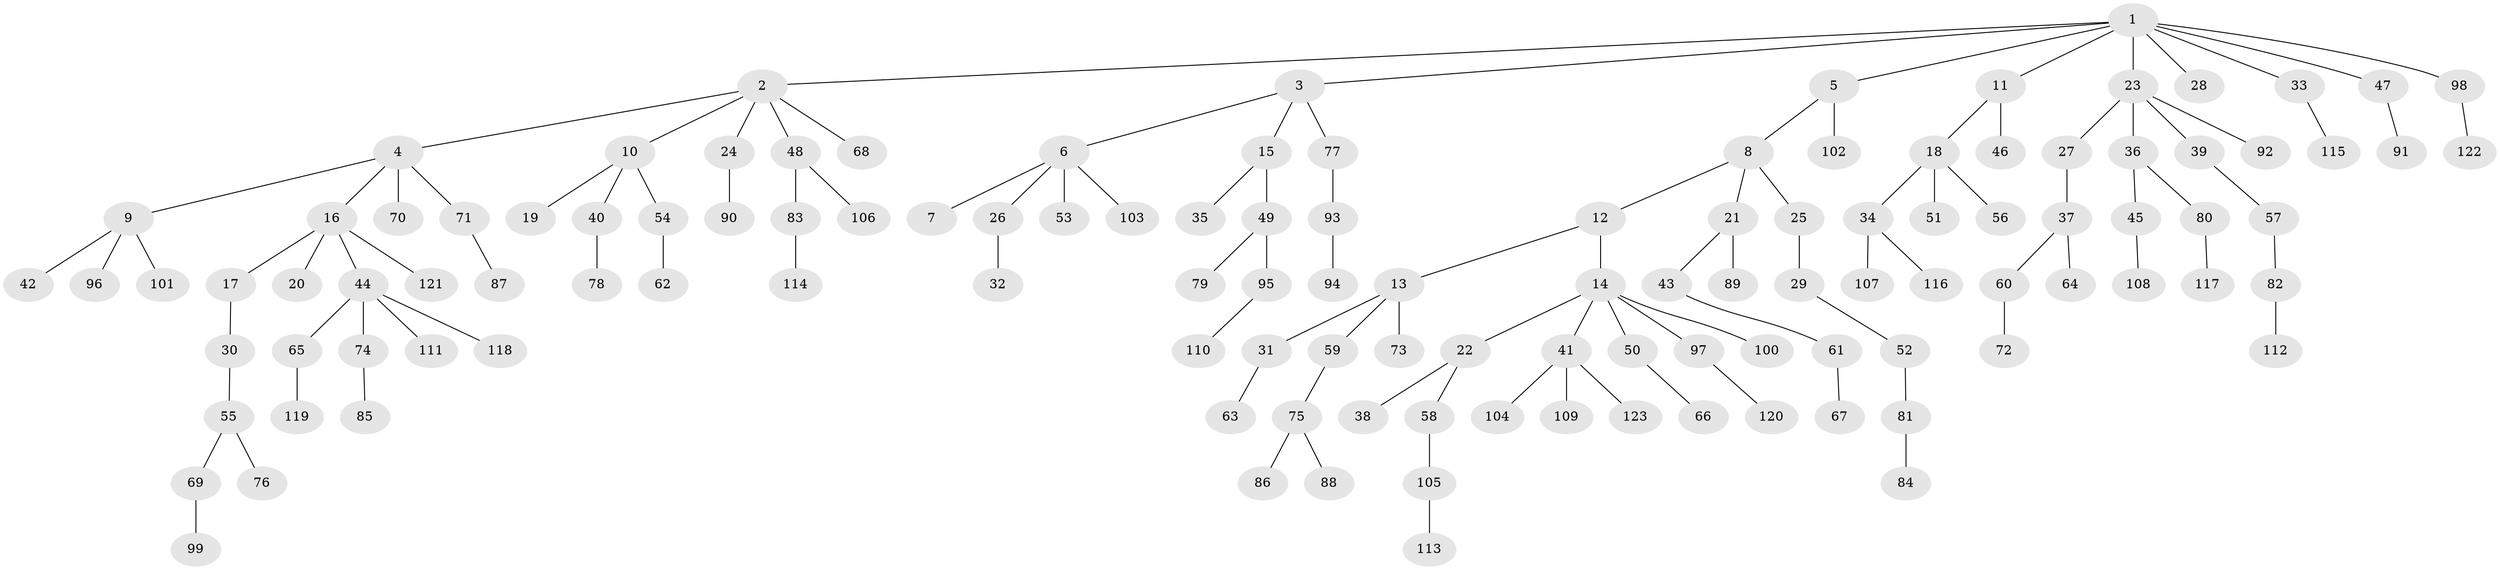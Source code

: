 // Generated by graph-tools (version 1.1) at 2025/11/02/27/25 16:11:25]
// undirected, 123 vertices, 122 edges
graph export_dot {
graph [start="1"]
  node [color=gray90,style=filled];
  1;
  2;
  3;
  4;
  5;
  6;
  7;
  8;
  9;
  10;
  11;
  12;
  13;
  14;
  15;
  16;
  17;
  18;
  19;
  20;
  21;
  22;
  23;
  24;
  25;
  26;
  27;
  28;
  29;
  30;
  31;
  32;
  33;
  34;
  35;
  36;
  37;
  38;
  39;
  40;
  41;
  42;
  43;
  44;
  45;
  46;
  47;
  48;
  49;
  50;
  51;
  52;
  53;
  54;
  55;
  56;
  57;
  58;
  59;
  60;
  61;
  62;
  63;
  64;
  65;
  66;
  67;
  68;
  69;
  70;
  71;
  72;
  73;
  74;
  75;
  76;
  77;
  78;
  79;
  80;
  81;
  82;
  83;
  84;
  85;
  86;
  87;
  88;
  89;
  90;
  91;
  92;
  93;
  94;
  95;
  96;
  97;
  98;
  99;
  100;
  101;
  102;
  103;
  104;
  105;
  106;
  107;
  108;
  109;
  110;
  111;
  112;
  113;
  114;
  115;
  116;
  117;
  118;
  119;
  120;
  121;
  122;
  123;
  1 -- 2;
  1 -- 3;
  1 -- 5;
  1 -- 11;
  1 -- 23;
  1 -- 28;
  1 -- 33;
  1 -- 47;
  1 -- 98;
  2 -- 4;
  2 -- 10;
  2 -- 24;
  2 -- 48;
  2 -- 68;
  3 -- 6;
  3 -- 15;
  3 -- 77;
  4 -- 9;
  4 -- 16;
  4 -- 70;
  4 -- 71;
  5 -- 8;
  5 -- 102;
  6 -- 7;
  6 -- 26;
  6 -- 53;
  6 -- 103;
  8 -- 12;
  8 -- 21;
  8 -- 25;
  9 -- 42;
  9 -- 96;
  9 -- 101;
  10 -- 19;
  10 -- 40;
  10 -- 54;
  11 -- 18;
  11 -- 46;
  12 -- 13;
  12 -- 14;
  13 -- 31;
  13 -- 59;
  13 -- 73;
  14 -- 22;
  14 -- 41;
  14 -- 50;
  14 -- 97;
  14 -- 100;
  15 -- 35;
  15 -- 49;
  16 -- 17;
  16 -- 20;
  16 -- 44;
  16 -- 121;
  17 -- 30;
  18 -- 34;
  18 -- 51;
  18 -- 56;
  21 -- 43;
  21 -- 89;
  22 -- 38;
  22 -- 58;
  23 -- 27;
  23 -- 36;
  23 -- 39;
  23 -- 92;
  24 -- 90;
  25 -- 29;
  26 -- 32;
  27 -- 37;
  29 -- 52;
  30 -- 55;
  31 -- 63;
  33 -- 115;
  34 -- 107;
  34 -- 116;
  36 -- 45;
  36 -- 80;
  37 -- 60;
  37 -- 64;
  39 -- 57;
  40 -- 78;
  41 -- 104;
  41 -- 109;
  41 -- 123;
  43 -- 61;
  44 -- 65;
  44 -- 74;
  44 -- 111;
  44 -- 118;
  45 -- 108;
  47 -- 91;
  48 -- 83;
  48 -- 106;
  49 -- 79;
  49 -- 95;
  50 -- 66;
  52 -- 81;
  54 -- 62;
  55 -- 69;
  55 -- 76;
  57 -- 82;
  58 -- 105;
  59 -- 75;
  60 -- 72;
  61 -- 67;
  65 -- 119;
  69 -- 99;
  71 -- 87;
  74 -- 85;
  75 -- 86;
  75 -- 88;
  77 -- 93;
  80 -- 117;
  81 -- 84;
  82 -- 112;
  83 -- 114;
  93 -- 94;
  95 -- 110;
  97 -- 120;
  98 -- 122;
  105 -- 113;
}
